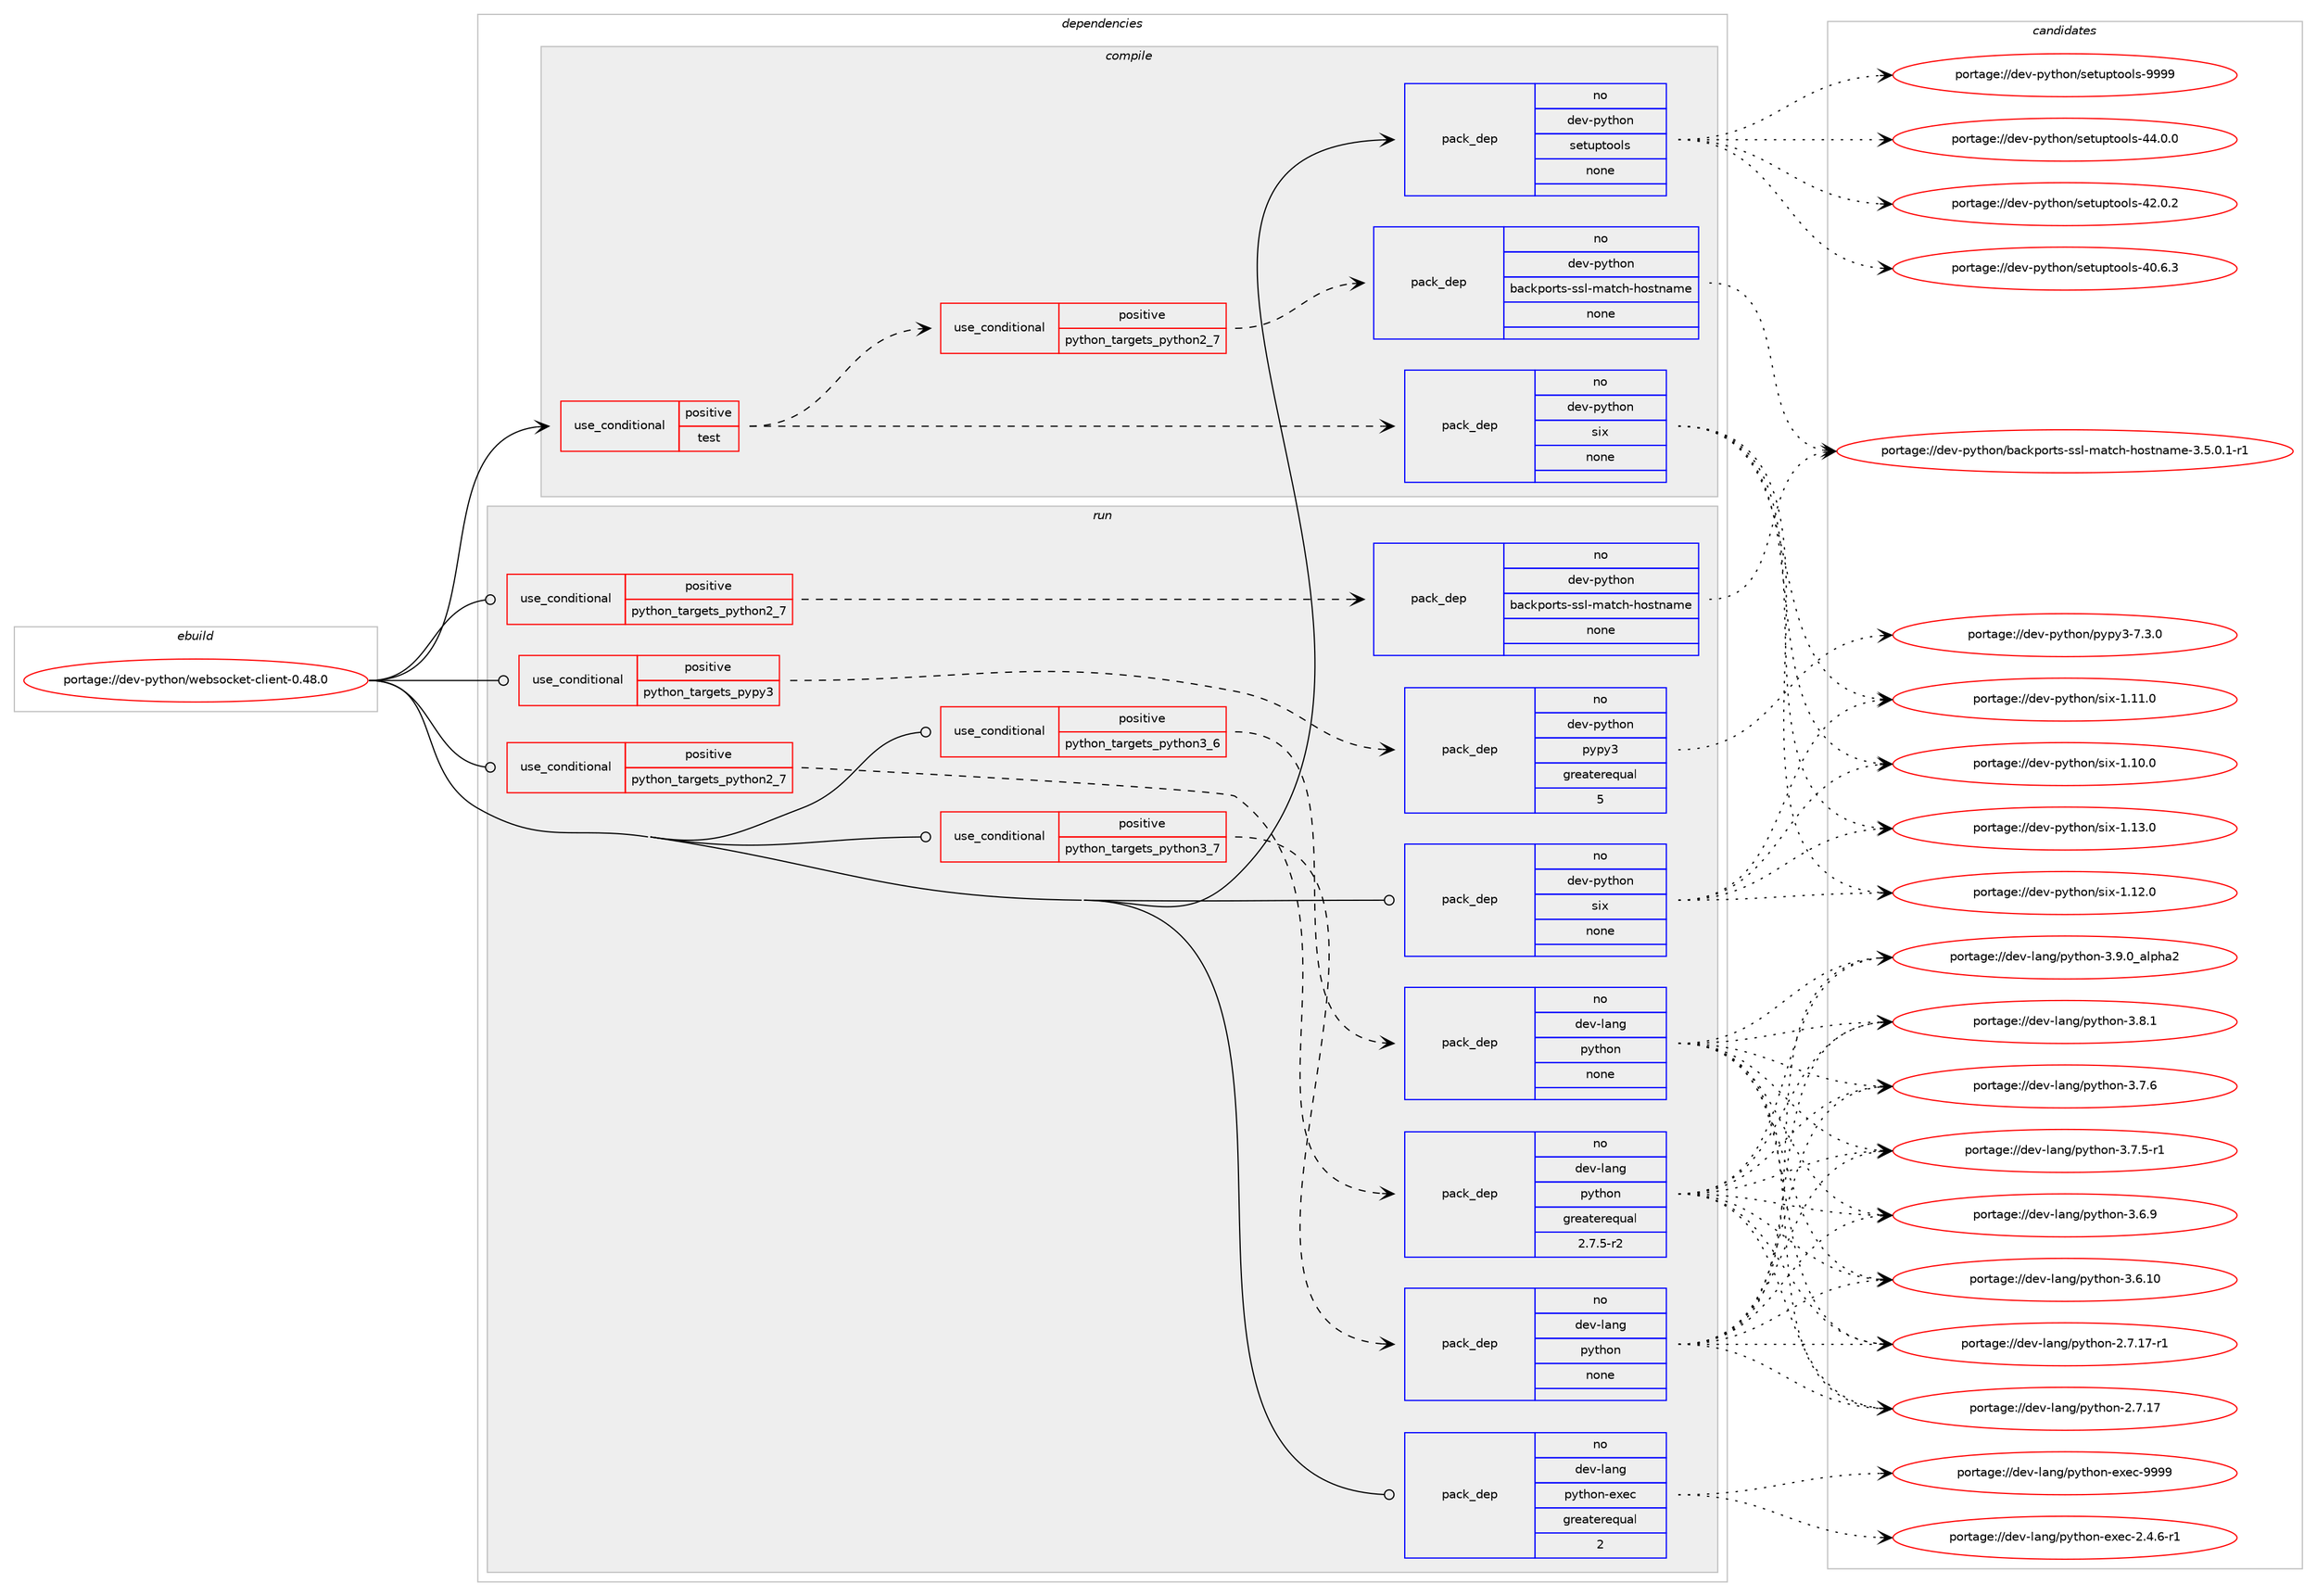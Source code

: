 digraph prolog {

# *************
# Graph options
# *************

newrank=true;
concentrate=true;
compound=true;
graph [rankdir=LR,fontname=Helvetica,fontsize=10,ranksep=1.5];#, ranksep=2.5, nodesep=0.2];
edge  [arrowhead=vee];
node  [fontname=Helvetica,fontsize=10];

# **********
# The ebuild
# **********

subgraph cluster_leftcol {
color=gray;
rank=same;
label=<<i>ebuild</i>>;
id [label="portage://dev-python/websocket-client-0.48.0", color=red, width=4, href="../dev-python/websocket-client-0.48.0.svg"];
}

# ****************
# The dependencies
# ****************

subgraph cluster_midcol {
color=gray;
label=<<i>dependencies</i>>;
subgraph cluster_compile {
fillcolor="#eeeeee";
style=filled;
label=<<i>compile</i>>;
subgraph cond103760 {
dependency418379 [label=<<TABLE BORDER="0" CELLBORDER="1" CELLSPACING="0" CELLPADDING="4"><TR><TD ROWSPAN="3" CELLPADDING="10">use_conditional</TD></TR><TR><TD>positive</TD></TR><TR><TD>test</TD></TR></TABLE>>, shape=none, color=red];
subgraph pack309738 {
dependency418380 [label=<<TABLE BORDER="0" CELLBORDER="1" CELLSPACING="0" CELLPADDING="4" WIDTH="220"><TR><TD ROWSPAN="6" CELLPADDING="30">pack_dep</TD></TR><TR><TD WIDTH="110">no</TD></TR><TR><TD>dev-python</TD></TR><TR><TD>six</TD></TR><TR><TD>none</TD></TR><TR><TD></TD></TR></TABLE>>, shape=none, color=blue];
}
dependency418379:e -> dependency418380:w [weight=20,style="dashed",arrowhead="vee"];
subgraph cond103761 {
dependency418381 [label=<<TABLE BORDER="0" CELLBORDER="1" CELLSPACING="0" CELLPADDING="4"><TR><TD ROWSPAN="3" CELLPADDING="10">use_conditional</TD></TR><TR><TD>positive</TD></TR><TR><TD>python_targets_python2_7</TD></TR></TABLE>>, shape=none, color=red];
subgraph pack309739 {
dependency418382 [label=<<TABLE BORDER="0" CELLBORDER="1" CELLSPACING="0" CELLPADDING="4" WIDTH="220"><TR><TD ROWSPAN="6" CELLPADDING="30">pack_dep</TD></TR><TR><TD WIDTH="110">no</TD></TR><TR><TD>dev-python</TD></TR><TR><TD>backports-ssl-match-hostname</TD></TR><TR><TD>none</TD></TR><TR><TD></TD></TR></TABLE>>, shape=none, color=blue];
}
dependency418381:e -> dependency418382:w [weight=20,style="dashed",arrowhead="vee"];
}
dependency418379:e -> dependency418381:w [weight=20,style="dashed",arrowhead="vee"];
}
id:e -> dependency418379:w [weight=20,style="solid",arrowhead="vee"];
subgraph pack309740 {
dependency418383 [label=<<TABLE BORDER="0" CELLBORDER="1" CELLSPACING="0" CELLPADDING="4" WIDTH="220"><TR><TD ROWSPAN="6" CELLPADDING="30">pack_dep</TD></TR><TR><TD WIDTH="110">no</TD></TR><TR><TD>dev-python</TD></TR><TR><TD>setuptools</TD></TR><TR><TD>none</TD></TR><TR><TD></TD></TR></TABLE>>, shape=none, color=blue];
}
id:e -> dependency418383:w [weight=20,style="solid",arrowhead="vee"];
}
subgraph cluster_compileandrun {
fillcolor="#eeeeee";
style=filled;
label=<<i>compile and run</i>>;
}
subgraph cluster_run {
fillcolor="#eeeeee";
style=filled;
label=<<i>run</i>>;
subgraph cond103762 {
dependency418384 [label=<<TABLE BORDER="0" CELLBORDER="1" CELLSPACING="0" CELLPADDING="4"><TR><TD ROWSPAN="3" CELLPADDING="10">use_conditional</TD></TR><TR><TD>positive</TD></TR><TR><TD>python_targets_pypy3</TD></TR></TABLE>>, shape=none, color=red];
subgraph pack309741 {
dependency418385 [label=<<TABLE BORDER="0" CELLBORDER="1" CELLSPACING="0" CELLPADDING="4" WIDTH="220"><TR><TD ROWSPAN="6" CELLPADDING="30">pack_dep</TD></TR><TR><TD WIDTH="110">no</TD></TR><TR><TD>dev-python</TD></TR><TR><TD>pypy3</TD></TR><TR><TD>greaterequal</TD></TR><TR><TD>5</TD></TR></TABLE>>, shape=none, color=blue];
}
dependency418384:e -> dependency418385:w [weight=20,style="dashed",arrowhead="vee"];
}
id:e -> dependency418384:w [weight=20,style="solid",arrowhead="odot"];
subgraph cond103763 {
dependency418386 [label=<<TABLE BORDER="0" CELLBORDER="1" CELLSPACING="0" CELLPADDING="4"><TR><TD ROWSPAN="3" CELLPADDING="10">use_conditional</TD></TR><TR><TD>positive</TD></TR><TR><TD>python_targets_python2_7</TD></TR></TABLE>>, shape=none, color=red];
subgraph pack309742 {
dependency418387 [label=<<TABLE BORDER="0" CELLBORDER="1" CELLSPACING="0" CELLPADDING="4" WIDTH="220"><TR><TD ROWSPAN="6" CELLPADDING="30">pack_dep</TD></TR><TR><TD WIDTH="110">no</TD></TR><TR><TD>dev-lang</TD></TR><TR><TD>python</TD></TR><TR><TD>greaterequal</TD></TR><TR><TD>2.7.5-r2</TD></TR></TABLE>>, shape=none, color=blue];
}
dependency418386:e -> dependency418387:w [weight=20,style="dashed",arrowhead="vee"];
}
id:e -> dependency418386:w [weight=20,style="solid",arrowhead="odot"];
subgraph cond103764 {
dependency418388 [label=<<TABLE BORDER="0" CELLBORDER="1" CELLSPACING="0" CELLPADDING="4"><TR><TD ROWSPAN="3" CELLPADDING="10">use_conditional</TD></TR><TR><TD>positive</TD></TR><TR><TD>python_targets_python2_7</TD></TR></TABLE>>, shape=none, color=red];
subgraph pack309743 {
dependency418389 [label=<<TABLE BORDER="0" CELLBORDER="1" CELLSPACING="0" CELLPADDING="4" WIDTH="220"><TR><TD ROWSPAN="6" CELLPADDING="30">pack_dep</TD></TR><TR><TD WIDTH="110">no</TD></TR><TR><TD>dev-python</TD></TR><TR><TD>backports-ssl-match-hostname</TD></TR><TR><TD>none</TD></TR><TR><TD></TD></TR></TABLE>>, shape=none, color=blue];
}
dependency418388:e -> dependency418389:w [weight=20,style="dashed",arrowhead="vee"];
}
id:e -> dependency418388:w [weight=20,style="solid",arrowhead="odot"];
subgraph cond103765 {
dependency418390 [label=<<TABLE BORDER="0" CELLBORDER="1" CELLSPACING="0" CELLPADDING="4"><TR><TD ROWSPAN="3" CELLPADDING="10">use_conditional</TD></TR><TR><TD>positive</TD></TR><TR><TD>python_targets_python3_6</TD></TR></TABLE>>, shape=none, color=red];
subgraph pack309744 {
dependency418391 [label=<<TABLE BORDER="0" CELLBORDER="1" CELLSPACING="0" CELLPADDING="4" WIDTH="220"><TR><TD ROWSPAN="6" CELLPADDING="30">pack_dep</TD></TR><TR><TD WIDTH="110">no</TD></TR><TR><TD>dev-lang</TD></TR><TR><TD>python</TD></TR><TR><TD>none</TD></TR><TR><TD></TD></TR></TABLE>>, shape=none, color=blue];
}
dependency418390:e -> dependency418391:w [weight=20,style="dashed",arrowhead="vee"];
}
id:e -> dependency418390:w [weight=20,style="solid",arrowhead="odot"];
subgraph cond103766 {
dependency418392 [label=<<TABLE BORDER="0" CELLBORDER="1" CELLSPACING="0" CELLPADDING="4"><TR><TD ROWSPAN="3" CELLPADDING="10">use_conditional</TD></TR><TR><TD>positive</TD></TR><TR><TD>python_targets_python3_7</TD></TR></TABLE>>, shape=none, color=red];
subgraph pack309745 {
dependency418393 [label=<<TABLE BORDER="0" CELLBORDER="1" CELLSPACING="0" CELLPADDING="4" WIDTH="220"><TR><TD ROWSPAN="6" CELLPADDING="30">pack_dep</TD></TR><TR><TD WIDTH="110">no</TD></TR><TR><TD>dev-lang</TD></TR><TR><TD>python</TD></TR><TR><TD>none</TD></TR><TR><TD></TD></TR></TABLE>>, shape=none, color=blue];
}
dependency418392:e -> dependency418393:w [weight=20,style="dashed",arrowhead="vee"];
}
id:e -> dependency418392:w [weight=20,style="solid",arrowhead="odot"];
subgraph pack309746 {
dependency418394 [label=<<TABLE BORDER="0" CELLBORDER="1" CELLSPACING="0" CELLPADDING="4" WIDTH="220"><TR><TD ROWSPAN="6" CELLPADDING="30">pack_dep</TD></TR><TR><TD WIDTH="110">no</TD></TR><TR><TD>dev-lang</TD></TR><TR><TD>python-exec</TD></TR><TR><TD>greaterequal</TD></TR><TR><TD>2</TD></TR></TABLE>>, shape=none, color=blue];
}
id:e -> dependency418394:w [weight=20,style="solid",arrowhead="odot"];
subgraph pack309747 {
dependency418395 [label=<<TABLE BORDER="0" CELLBORDER="1" CELLSPACING="0" CELLPADDING="4" WIDTH="220"><TR><TD ROWSPAN="6" CELLPADDING="30">pack_dep</TD></TR><TR><TD WIDTH="110">no</TD></TR><TR><TD>dev-python</TD></TR><TR><TD>six</TD></TR><TR><TD>none</TD></TR><TR><TD></TD></TR></TABLE>>, shape=none, color=blue];
}
id:e -> dependency418395:w [weight=20,style="solid",arrowhead="odot"];
}
}

# **************
# The candidates
# **************

subgraph cluster_choices {
rank=same;
color=gray;
label=<<i>candidates</i>>;

subgraph choice309738 {
color=black;
nodesep=1;
choice100101118451121211161041111104711510512045494649514648 [label="portage://dev-python/six-1.13.0", color=red, width=4,href="../dev-python/six-1.13.0.svg"];
choice100101118451121211161041111104711510512045494649504648 [label="portage://dev-python/six-1.12.0", color=red, width=4,href="../dev-python/six-1.12.0.svg"];
choice100101118451121211161041111104711510512045494649494648 [label="portage://dev-python/six-1.11.0", color=red, width=4,href="../dev-python/six-1.11.0.svg"];
choice100101118451121211161041111104711510512045494649484648 [label="portage://dev-python/six-1.10.0", color=red, width=4,href="../dev-python/six-1.10.0.svg"];
dependency418380:e -> choice100101118451121211161041111104711510512045494649514648:w [style=dotted,weight="100"];
dependency418380:e -> choice100101118451121211161041111104711510512045494649504648:w [style=dotted,weight="100"];
dependency418380:e -> choice100101118451121211161041111104711510512045494649494648:w [style=dotted,weight="100"];
dependency418380:e -> choice100101118451121211161041111104711510512045494649484648:w [style=dotted,weight="100"];
}
subgraph choice309739 {
color=black;
nodesep=1;
choice100101118451121211161041111104798979910711211111411611545115115108451099711699104451041111151161109710910145514653464846494511449 [label="portage://dev-python/backports-ssl-match-hostname-3.5.0.1-r1", color=red, width=4,href="../dev-python/backports-ssl-match-hostname-3.5.0.1-r1.svg"];
dependency418382:e -> choice100101118451121211161041111104798979910711211111411611545115115108451099711699104451041111151161109710910145514653464846494511449:w [style=dotted,weight="100"];
}
subgraph choice309740 {
color=black;
nodesep=1;
choice10010111845112121116104111110471151011161171121161111111081154557575757 [label="portage://dev-python/setuptools-9999", color=red, width=4,href="../dev-python/setuptools-9999.svg"];
choice100101118451121211161041111104711510111611711211611111110811545525246484648 [label="portage://dev-python/setuptools-44.0.0", color=red, width=4,href="../dev-python/setuptools-44.0.0.svg"];
choice100101118451121211161041111104711510111611711211611111110811545525046484650 [label="portage://dev-python/setuptools-42.0.2", color=red, width=4,href="../dev-python/setuptools-42.0.2.svg"];
choice100101118451121211161041111104711510111611711211611111110811545524846544651 [label="portage://dev-python/setuptools-40.6.3", color=red, width=4,href="../dev-python/setuptools-40.6.3.svg"];
dependency418383:e -> choice10010111845112121116104111110471151011161171121161111111081154557575757:w [style=dotted,weight="100"];
dependency418383:e -> choice100101118451121211161041111104711510111611711211611111110811545525246484648:w [style=dotted,weight="100"];
dependency418383:e -> choice100101118451121211161041111104711510111611711211611111110811545525046484650:w [style=dotted,weight="100"];
dependency418383:e -> choice100101118451121211161041111104711510111611711211611111110811545524846544651:w [style=dotted,weight="100"];
}
subgraph choice309741 {
color=black;
nodesep=1;
choice100101118451121211161041111104711212111212151455546514648 [label="portage://dev-python/pypy3-7.3.0", color=red, width=4,href="../dev-python/pypy3-7.3.0.svg"];
dependency418385:e -> choice100101118451121211161041111104711212111212151455546514648:w [style=dotted,weight="100"];
}
subgraph choice309742 {
color=black;
nodesep=1;
choice10010111845108971101034711212111610411111045514657464895971081121049750 [label="portage://dev-lang/python-3.9.0_alpha2", color=red, width=4,href="../dev-lang/python-3.9.0_alpha2.svg"];
choice100101118451089711010347112121116104111110455146564649 [label="portage://dev-lang/python-3.8.1", color=red, width=4,href="../dev-lang/python-3.8.1.svg"];
choice100101118451089711010347112121116104111110455146554654 [label="portage://dev-lang/python-3.7.6", color=red, width=4,href="../dev-lang/python-3.7.6.svg"];
choice1001011184510897110103471121211161041111104551465546534511449 [label="portage://dev-lang/python-3.7.5-r1", color=red, width=4,href="../dev-lang/python-3.7.5-r1.svg"];
choice100101118451089711010347112121116104111110455146544657 [label="portage://dev-lang/python-3.6.9", color=red, width=4,href="../dev-lang/python-3.6.9.svg"];
choice10010111845108971101034711212111610411111045514654464948 [label="portage://dev-lang/python-3.6.10", color=red, width=4,href="../dev-lang/python-3.6.10.svg"];
choice100101118451089711010347112121116104111110455046554649554511449 [label="portage://dev-lang/python-2.7.17-r1", color=red, width=4,href="../dev-lang/python-2.7.17-r1.svg"];
choice10010111845108971101034711212111610411111045504655464955 [label="portage://dev-lang/python-2.7.17", color=red, width=4,href="../dev-lang/python-2.7.17.svg"];
dependency418387:e -> choice10010111845108971101034711212111610411111045514657464895971081121049750:w [style=dotted,weight="100"];
dependency418387:e -> choice100101118451089711010347112121116104111110455146564649:w [style=dotted,weight="100"];
dependency418387:e -> choice100101118451089711010347112121116104111110455146554654:w [style=dotted,weight="100"];
dependency418387:e -> choice1001011184510897110103471121211161041111104551465546534511449:w [style=dotted,weight="100"];
dependency418387:e -> choice100101118451089711010347112121116104111110455146544657:w [style=dotted,weight="100"];
dependency418387:e -> choice10010111845108971101034711212111610411111045514654464948:w [style=dotted,weight="100"];
dependency418387:e -> choice100101118451089711010347112121116104111110455046554649554511449:w [style=dotted,weight="100"];
dependency418387:e -> choice10010111845108971101034711212111610411111045504655464955:w [style=dotted,weight="100"];
}
subgraph choice309743 {
color=black;
nodesep=1;
choice100101118451121211161041111104798979910711211111411611545115115108451099711699104451041111151161109710910145514653464846494511449 [label="portage://dev-python/backports-ssl-match-hostname-3.5.0.1-r1", color=red, width=4,href="../dev-python/backports-ssl-match-hostname-3.5.0.1-r1.svg"];
dependency418389:e -> choice100101118451121211161041111104798979910711211111411611545115115108451099711699104451041111151161109710910145514653464846494511449:w [style=dotted,weight="100"];
}
subgraph choice309744 {
color=black;
nodesep=1;
choice10010111845108971101034711212111610411111045514657464895971081121049750 [label="portage://dev-lang/python-3.9.0_alpha2", color=red, width=4,href="../dev-lang/python-3.9.0_alpha2.svg"];
choice100101118451089711010347112121116104111110455146564649 [label="portage://dev-lang/python-3.8.1", color=red, width=4,href="../dev-lang/python-3.8.1.svg"];
choice100101118451089711010347112121116104111110455146554654 [label="portage://dev-lang/python-3.7.6", color=red, width=4,href="../dev-lang/python-3.7.6.svg"];
choice1001011184510897110103471121211161041111104551465546534511449 [label="portage://dev-lang/python-3.7.5-r1", color=red, width=4,href="../dev-lang/python-3.7.5-r1.svg"];
choice100101118451089711010347112121116104111110455146544657 [label="portage://dev-lang/python-3.6.9", color=red, width=4,href="../dev-lang/python-3.6.9.svg"];
choice10010111845108971101034711212111610411111045514654464948 [label="portage://dev-lang/python-3.6.10", color=red, width=4,href="../dev-lang/python-3.6.10.svg"];
choice100101118451089711010347112121116104111110455046554649554511449 [label="portage://dev-lang/python-2.7.17-r1", color=red, width=4,href="../dev-lang/python-2.7.17-r1.svg"];
choice10010111845108971101034711212111610411111045504655464955 [label="portage://dev-lang/python-2.7.17", color=red, width=4,href="../dev-lang/python-2.7.17.svg"];
dependency418391:e -> choice10010111845108971101034711212111610411111045514657464895971081121049750:w [style=dotted,weight="100"];
dependency418391:e -> choice100101118451089711010347112121116104111110455146564649:w [style=dotted,weight="100"];
dependency418391:e -> choice100101118451089711010347112121116104111110455146554654:w [style=dotted,weight="100"];
dependency418391:e -> choice1001011184510897110103471121211161041111104551465546534511449:w [style=dotted,weight="100"];
dependency418391:e -> choice100101118451089711010347112121116104111110455146544657:w [style=dotted,weight="100"];
dependency418391:e -> choice10010111845108971101034711212111610411111045514654464948:w [style=dotted,weight="100"];
dependency418391:e -> choice100101118451089711010347112121116104111110455046554649554511449:w [style=dotted,weight="100"];
dependency418391:e -> choice10010111845108971101034711212111610411111045504655464955:w [style=dotted,weight="100"];
}
subgraph choice309745 {
color=black;
nodesep=1;
choice10010111845108971101034711212111610411111045514657464895971081121049750 [label="portage://dev-lang/python-3.9.0_alpha2", color=red, width=4,href="../dev-lang/python-3.9.0_alpha2.svg"];
choice100101118451089711010347112121116104111110455146564649 [label="portage://dev-lang/python-3.8.1", color=red, width=4,href="../dev-lang/python-3.8.1.svg"];
choice100101118451089711010347112121116104111110455146554654 [label="portage://dev-lang/python-3.7.6", color=red, width=4,href="../dev-lang/python-3.7.6.svg"];
choice1001011184510897110103471121211161041111104551465546534511449 [label="portage://dev-lang/python-3.7.5-r1", color=red, width=4,href="../dev-lang/python-3.7.5-r1.svg"];
choice100101118451089711010347112121116104111110455146544657 [label="portage://dev-lang/python-3.6.9", color=red, width=4,href="../dev-lang/python-3.6.9.svg"];
choice10010111845108971101034711212111610411111045514654464948 [label="portage://dev-lang/python-3.6.10", color=red, width=4,href="../dev-lang/python-3.6.10.svg"];
choice100101118451089711010347112121116104111110455046554649554511449 [label="portage://dev-lang/python-2.7.17-r1", color=red, width=4,href="../dev-lang/python-2.7.17-r1.svg"];
choice10010111845108971101034711212111610411111045504655464955 [label="portage://dev-lang/python-2.7.17", color=red, width=4,href="../dev-lang/python-2.7.17.svg"];
dependency418393:e -> choice10010111845108971101034711212111610411111045514657464895971081121049750:w [style=dotted,weight="100"];
dependency418393:e -> choice100101118451089711010347112121116104111110455146564649:w [style=dotted,weight="100"];
dependency418393:e -> choice100101118451089711010347112121116104111110455146554654:w [style=dotted,weight="100"];
dependency418393:e -> choice1001011184510897110103471121211161041111104551465546534511449:w [style=dotted,weight="100"];
dependency418393:e -> choice100101118451089711010347112121116104111110455146544657:w [style=dotted,weight="100"];
dependency418393:e -> choice10010111845108971101034711212111610411111045514654464948:w [style=dotted,weight="100"];
dependency418393:e -> choice100101118451089711010347112121116104111110455046554649554511449:w [style=dotted,weight="100"];
dependency418393:e -> choice10010111845108971101034711212111610411111045504655464955:w [style=dotted,weight="100"];
}
subgraph choice309746 {
color=black;
nodesep=1;
choice10010111845108971101034711212111610411111045101120101994557575757 [label="portage://dev-lang/python-exec-9999", color=red, width=4,href="../dev-lang/python-exec-9999.svg"];
choice10010111845108971101034711212111610411111045101120101994550465246544511449 [label="portage://dev-lang/python-exec-2.4.6-r1", color=red, width=4,href="../dev-lang/python-exec-2.4.6-r1.svg"];
dependency418394:e -> choice10010111845108971101034711212111610411111045101120101994557575757:w [style=dotted,weight="100"];
dependency418394:e -> choice10010111845108971101034711212111610411111045101120101994550465246544511449:w [style=dotted,weight="100"];
}
subgraph choice309747 {
color=black;
nodesep=1;
choice100101118451121211161041111104711510512045494649514648 [label="portage://dev-python/six-1.13.0", color=red, width=4,href="../dev-python/six-1.13.0.svg"];
choice100101118451121211161041111104711510512045494649504648 [label="portage://dev-python/six-1.12.0", color=red, width=4,href="../dev-python/six-1.12.0.svg"];
choice100101118451121211161041111104711510512045494649494648 [label="portage://dev-python/six-1.11.0", color=red, width=4,href="../dev-python/six-1.11.0.svg"];
choice100101118451121211161041111104711510512045494649484648 [label="portage://dev-python/six-1.10.0", color=red, width=4,href="../dev-python/six-1.10.0.svg"];
dependency418395:e -> choice100101118451121211161041111104711510512045494649514648:w [style=dotted,weight="100"];
dependency418395:e -> choice100101118451121211161041111104711510512045494649504648:w [style=dotted,weight="100"];
dependency418395:e -> choice100101118451121211161041111104711510512045494649494648:w [style=dotted,weight="100"];
dependency418395:e -> choice100101118451121211161041111104711510512045494649484648:w [style=dotted,weight="100"];
}
}

}

